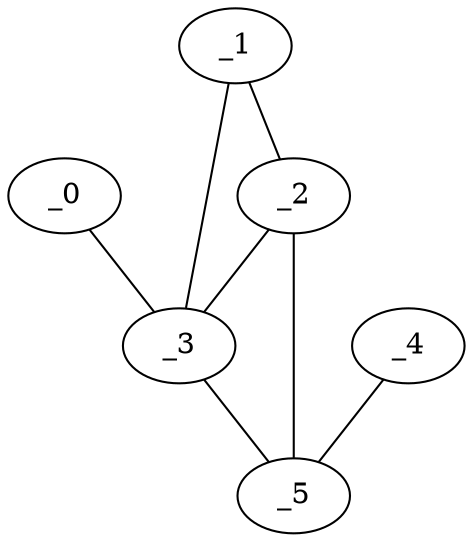 graph EP1_0045 {
	_0	 [x="1.78223",
		y="2.18952"];
	_3	 [x="0.575354",
		y="2.79123"];
	_0 -- _3;
	_1	 [x="2.06781",
		y="0.620036"];
	_2	 [x="0.727008",
		y="0.760497"];
	_1 -- _2;
	_1 -- _3;
	_2 -- _3;
	_5	 [x="1.74975",
		y="1.90948"];
	_2 -- _5;
	_3 -- _5;
	_4	 [x="0.988332",
		y="1.53905"];
	_4 -- _5;
}
